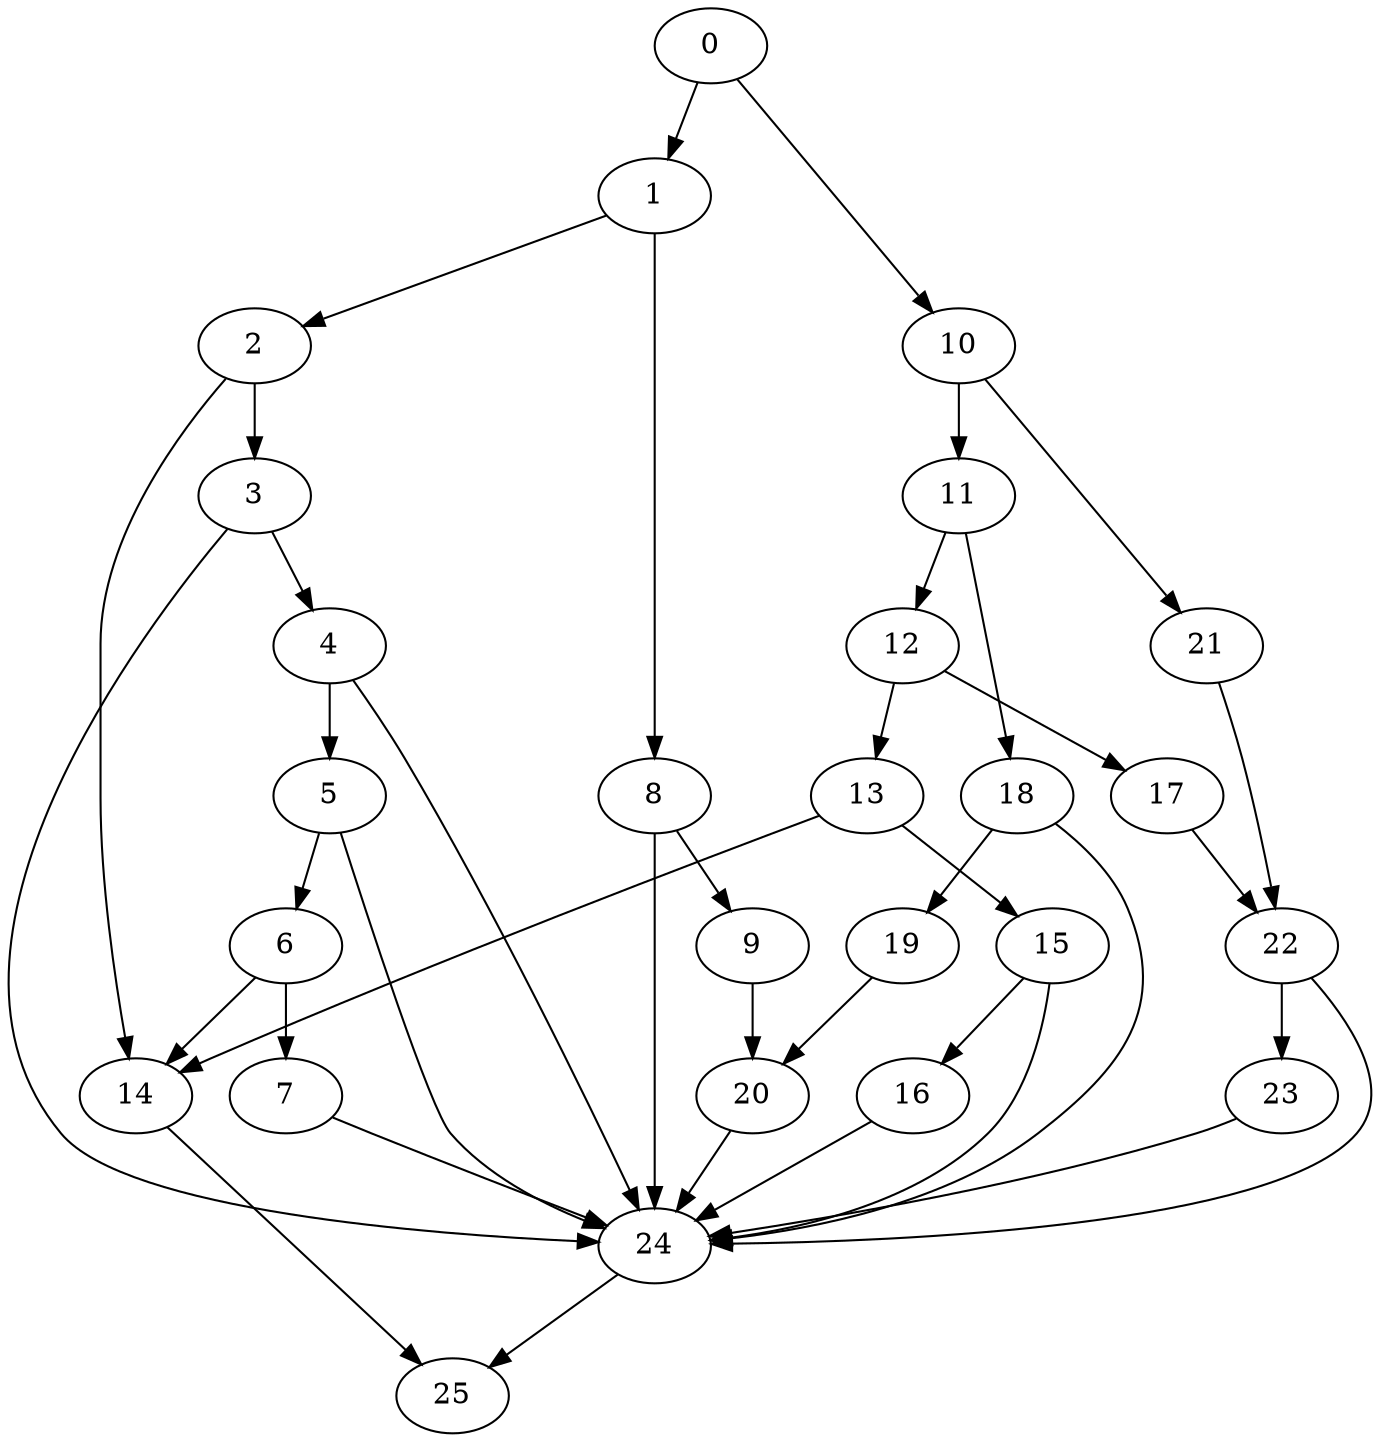 digraph {
	0
	1
	2
	3
	4
	5
	6
	7
	8
	9
	10
	11
	12
	13
	14
	15
	16
	17
	18
	19
	20
	21
	22
	23
	24
	25
	10 -> 11
	18 -> 19
	14 -> 25
	24 -> 25
	0 -> 1
	11 -> 12
	2 -> 14
	6 -> 14
	13 -> 14
	11 -> 18
	10 -> 21
	4 -> 5
	5 -> 6
	6 -> 7
	1 -> 8
	0 -> 10
	12 -> 13
	15 -> 16
	17 -> 22
	21 -> 22
	22 -> 23
	4 -> 24
	7 -> 24
	8 -> 24
	20 -> 24
	3 -> 24
	5 -> 24
	15 -> 24
	16 -> 24
	18 -> 24
	22 -> 24
	23 -> 24
	1 -> 2
	2 -> 3
	3 -> 4
	8 -> 9
	13 -> 15
	12 -> 17
	9 -> 20
	19 -> 20
}
